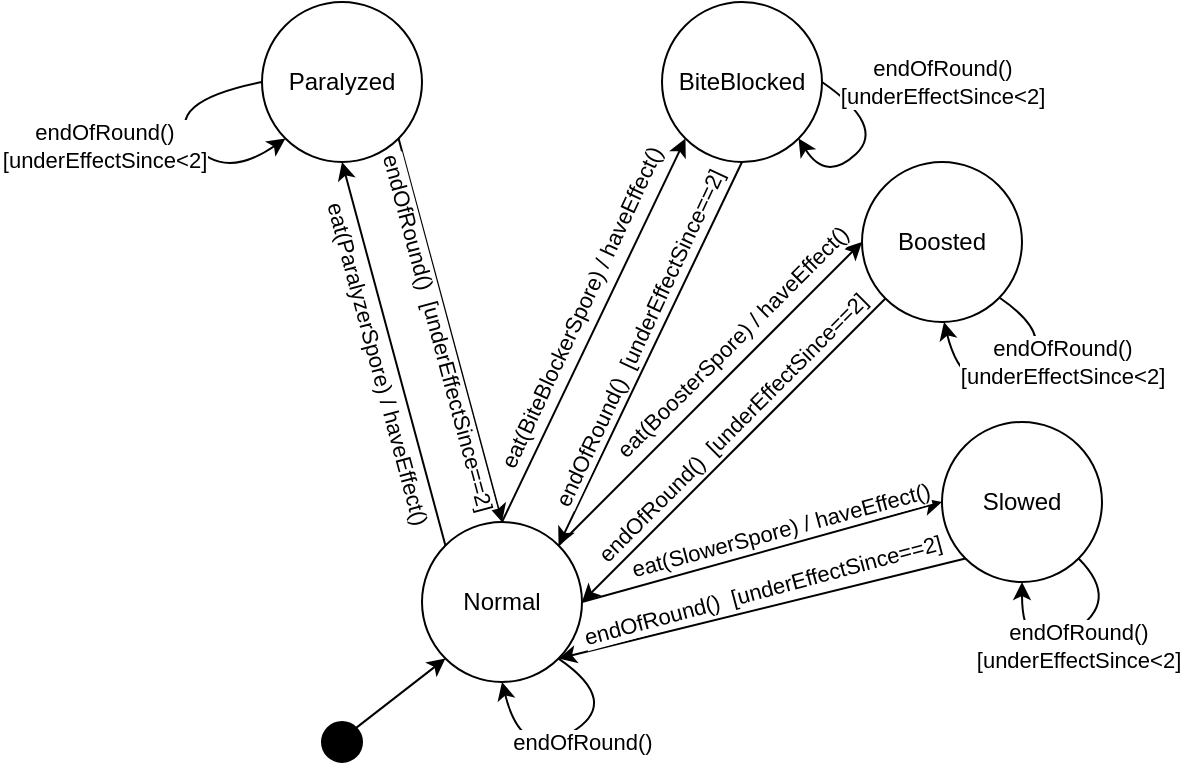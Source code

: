 <mxfile version="26.0.9">
  <diagram name="1 oldal" id="R8RAoUmpp-Ur5z2eJUW1">
    <mxGraphModel dx="954" dy="657" grid="1" gridSize="10" guides="1" tooltips="1" connect="1" arrows="1" fold="1" page="1" pageScale="1" pageWidth="827" pageHeight="1169" math="0" shadow="0">
      <root>
        <mxCell id="0" />
        <mxCell id="1" parent="0" />
        <mxCell id="mt5BFAmA84t47Qk-IRcy-1" value="" style="ellipse;whiteSpace=wrap;html=1;aspect=fixed;fillColor=#000000;" parent="1" vertex="1">
          <mxGeometry x="370" y="360" width="20" height="20" as="geometry" />
        </mxCell>
        <mxCell id="mt5BFAmA84t47Qk-IRcy-2" value="Normal" style="ellipse;whiteSpace=wrap;html=1;aspect=fixed;" parent="1" vertex="1">
          <mxGeometry x="420" y="260" width="80" height="80" as="geometry" />
        </mxCell>
        <mxCell id="mt5BFAmA84t47Qk-IRcy-3" value="Paralyzed" style="ellipse;whiteSpace=wrap;html=1;aspect=fixed;" parent="1" vertex="1">
          <mxGeometry x="340" width="80" height="80" as="geometry" />
        </mxCell>
        <mxCell id="mt5BFAmA84t47Qk-IRcy-4" value="BiteBlocked" style="ellipse;whiteSpace=wrap;html=1;aspect=fixed;" parent="1" vertex="1">
          <mxGeometry x="540" width="80" height="80" as="geometry" />
        </mxCell>
        <mxCell id="mt5BFAmA84t47Qk-IRcy-5" value="" style="endArrow=classic;html=1;rounded=0;exitX=1;exitY=0;exitDx=0;exitDy=0;entryX=0;entryY=1;entryDx=0;entryDy=0;" parent="1" source="mt5BFAmA84t47Qk-IRcy-1" target="mt5BFAmA84t47Qk-IRcy-2" edge="1">
          <mxGeometry width="50" height="50" relative="1" as="geometry">
            <mxPoint x="390" y="370" as="sourcePoint" />
            <mxPoint x="440" y="320" as="targetPoint" />
          </mxGeometry>
        </mxCell>
        <mxCell id="mt5BFAmA84t47Qk-IRcy-7" value="" style="endArrow=classic;html=1;rounded=0;exitX=0;exitY=0;exitDx=0;exitDy=0;entryX=0.5;entryY=1;entryDx=0;entryDy=0;" parent="1" source="mt5BFAmA84t47Qk-IRcy-2" target="mt5BFAmA84t47Qk-IRcy-3" edge="1">
          <mxGeometry width="50" height="50" relative="1" as="geometry">
            <mxPoint x="390" y="370" as="sourcePoint" />
            <mxPoint x="440" y="320" as="targetPoint" />
          </mxGeometry>
        </mxCell>
        <mxCell id="mt5BFAmA84t47Qk-IRcy-9" value="eat(ParalyzerSpore) / haveEffect()" style="edgeLabel;html=1;align=center;verticalAlign=middle;resizable=0;points=[];rotation=75;" parent="mt5BFAmA84t47Qk-IRcy-7" vertex="1" connectable="0">
          <mxGeometry x="-0.061" y="-2" relative="1" as="geometry">
            <mxPoint x="-11" y="-1" as="offset" />
          </mxGeometry>
        </mxCell>
        <mxCell id="mt5BFAmA84t47Qk-IRcy-10" value="" style="endArrow=classic;html=1;rounded=0;exitX=1;exitY=1;exitDx=0;exitDy=0;entryX=0.5;entryY=0;entryDx=0;entryDy=0;" parent="1" source="mt5BFAmA84t47Qk-IRcy-3" target="mt5BFAmA84t47Qk-IRcy-2" edge="1">
          <mxGeometry width="50" height="50" relative="1" as="geometry">
            <mxPoint x="390" y="370" as="sourcePoint" />
            <mxPoint x="440" y="320" as="targetPoint" />
          </mxGeometry>
        </mxCell>
        <mxCell id="mt5BFAmA84t47Qk-IRcy-11" value="endOfRound()&amp;nbsp; [underEffectSince==2]" style="edgeLabel;html=1;align=center;verticalAlign=middle;resizable=0;points=[];rotation=75;" parent="mt5BFAmA84t47Qk-IRcy-10" vertex="1" connectable="0">
          <mxGeometry x="-0.263" y="4" relative="1" as="geometry">
            <mxPoint x="-3" y="27" as="offset" />
          </mxGeometry>
        </mxCell>
        <mxCell id="mt5BFAmA84t47Qk-IRcy-12" value="" style="curved=1;endArrow=classic;html=1;rounded=0;entryX=0.5;entryY=1;entryDx=0;entryDy=0;exitX=1;exitY=1;exitDx=0;exitDy=0;" parent="1" source="mt5BFAmA84t47Qk-IRcy-2" target="mt5BFAmA84t47Qk-IRcy-2" edge="1">
          <mxGeometry width="50" height="50" relative="1" as="geometry">
            <mxPoint x="500" y="380" as="sourcePoint" />
            <mxPoint x="440" y="320" as="targetPoint" />
            <Array as="points">
              <mxPoint x="520" y="350" />
              <mxPoint x="470" y="380" />
            </Array>
          </mxGeometry>
        </mxCell>
        <mxCell id="mt5BFAmA84t47Qk-IRcy-13" value="endOfRound()" style="edgeLabel;html=1;align=center;verticalAlign=middle;resizable=0;points=[];" parent="mt5BFAmA84t47Qk-IRcy-12" vertex="1" connectable="0">
          <mxGeometry x="0.097" relative="1" as="geometry">
            <mxPoint x="12" y="1" as="offset" />
          </mxGeometry>
        </mxCell>
        <mxCell id="mt5BFAmA84t47Qk-IRcy-14" value="" style="endArrow=classic;html=1;rounded=0;exitX=0.5;exitY=0;exitDx=0;exitDy=0;entryX=0;entryY=1;entryDx=0;entryDy=0;" parent="1" source="mt5BFAmA84t47Qk-IRcy-2" target="mt5BFAmA84t47Qk-IRcy-4" edge="1">
          <mxGeometry width="50" height="50" relative="1" as="geometry">
            <mxPoint x="442" y="282" as="sourcePoint" />
            <mxPoint x="390" y="90" as="targetPoint" />
          </mxGeometry>
        </mxCell>
        <mxCell id="mt5BFAmA84t47Qk-IRcy-15" value="eat(BiteBlockerSpore) /&amp;nbsp;haveEffect()" style="edgeLabel;html=1;align=center;verticalAlign=middle;resizable=0;points=[];rotation=-65;" parent="mt5BFAmA84t47Qk-IRcy-14" vertex="1" connectable="0">
          <mxGeometry x="-0.061" y="-2" relative="1" as="geometry">
            <mxPoint x="-6" y="-18" as="offset" />
          </mxGeometry>
        </mxCell>
        <mxCell id="mt5BFAmA84t47Qk-IRcy-16" value="" style="endArrow=classic;html=1;rounded=0;exitX=0.5;exitY=1;exitDx=0;exitDy=0;entryX=1;entryY=0;entryDx=0;entryDy=0;" parent="1" source="mt5BFAmA84t47Qk-IRcy-4" target="mt5BFAmA84t47Qk-IRcy-2" edge="1">
          <mxGeometry width="50" height="50" relative="1" as="geometry">
            <mxPoint x="418" y="78" as="sourcePoint" />
            <mxPoint x="470" y="270" as="targetPoint" />
          </mxGeometry>
        </mxCell>
        <mxCell id="mt5BFAmA84t47Qk-IRcy-17" value="endOfRound()&amp;nbsp; [underEffectSince==2]" style="edgeLabel;html=1;align=center;verticalAlign=middle;resizable=0;points=[];rotation=-65;" parent="mt5BFAmA84t47Qk-IRcy-16" vertex="1" connectable="0">
          <mxGeometry x="-0.263" y="4" relative="1" as="geometry">
            <mxPoint x="-21" y="16" as="offset" />
          </mxGeometry>
        </mxCell>
        <mxCell id="mt5BFAmA84t47Qk-IRcy-18" value="Boosted" style="ellipse;whiteSpace=wrap;html=1;aspect=fixed;" parent="1" vertex="1">
          <mxGeometry x="640" y="80" width="80" height="80" as="geometry" />
        </mxCell>
        <mxCell id="mt5BFAmA84t47Qk-IRcy-19" value="" style="endArrow=classic;html=1;rounded=0;exitX=1;exitY=0;exitDx=0;exitDy=0;entryX=0;entryY=0.5;entryDx=0;entryDy=0;" parent="1" source="mt5BFAmA84t47Qk-IRcy-2" target="mt5BFAmA84t47Qk-IRcy-18" edge="1">
          <mxGeometry width="50" height="50" relative="1" as="geometry">
            <mxPoint x="442" y="282" as="sourcePoint" />
            <mxPoint x="390" y="90" as="targetPoint" />
          </mxGeometry>
        </mxCell>
        <mxCell id="mt5BFAmA84t47Qk-IRcy-20" value="eat(BoosterSpore) / haveEffect()" style="edgeLabel;html=1;align=center;verticalAlign=middle;resizable=0;points=[];rotation=-45;" parent="mt5BFAmA84t47Qk-IRcy-19" vertex="1" connectable="0">
          <mxGeometry x="-0.061" y="-2" relative="1" as="geometry">
            <mxPoint x="14" y="-32" as="offset" />
          </mxGeometry>
        </mxCell>
        <mxCell id="mt5BFAmA84t47Qk-IRcy-21" value="" style="endArrow=classic;html=1;rounded=0;exitX=0;exitY=1;exitDx=0;exitDy=0;" parent="1" source="mt5BFAmA84t47Qk-IRcy-18" edge="1">
          <mxGeometry width="50" height="50" relative="1" as="geometry">
            <mxPoint x="550" y="90" as="sourcePoint" />
            <mxPoint x="500" y="300" as="targetPoint" />
          </mxGeometry>
        </mxCell>
        <mxCell id="mt5BFAmA84t47Qk-IRcy-22" value="endOfRound()&amp;nbsp; [underEffectSince==2]" style="edgeLabel;html=1;align=center;verticalAlign=middle;resizable=0;points=[];rotation=-45;" parent="mt5BFAmA84t47Qk-IRcy-21" vertex="1" connectable="0">
          <mxGeometry x="-0.263" y="4" relative="1" as="geometry">
            <mxPoint x="-24" y="6" as="offset" />
          </mxGeometry>
        </mxCell>
        <mxCell id="mt5BFAmA84t47Qk-IRcy-23" value="Slowed" style="ellipse;whiteSpace=wrap;html=1;aspect=fixed;" parent="1" vertex="1">
          <mxGeometry x="680" y="210" width="80" height="80" as="geometry" />
        </mxCell>
        <mxCell id="mt5BFAmA84t47Qk-IRcy-24" value="" style="endArrow=classic;html=1;rounded=0;exitX=1;exitY=0.5;exitDx=0;exitDy=0;entryX=0;entryY=0.5;entryDx=0;entryDy=0;" parent="1" source="mt5BFAmA84t47Qk-IRcy-2" target="mt5BFAmA84t47Qk-IRcy-23" edge="1">
          <mxGeometry width="50" height="50" relative="1" as="geometry">
            <mxPoint x="498" y="282" as="sourcePoint" />
            <mxPoint x="650" y="130" as="targetPoint" />
          </mxGeometry>
        </mxCell>
        <mxCell id="mt5BFAmA84t47Qk-IRcy-25" value="eat(SlowerSpore) / haveEffect()" style="edgeLabel;html=1;align=center;verticalAlign=middle;resizable=0;points=[];rotation=-15;" parent="mt5BFAmA84t47Qk-IRcy-24" vertex="1" connectable="0">
          <mxGeometry x="-0.061" y="-2" relative="1" as="geometry">
            <mxPoint x="14" y="-15" as="offset" />
          </mxGeometry>
        </mxCell>
        <mxCell id="mt5BFAmA84t47Qk-IRcy-26" value="" style="endArrow=classic;html=1;rounded=0;exitX=0;exitY=1;exitDx=0;exitDy=0;entryX=1;entryY=1;entryDx=0;entryDy=0;" parent="1" source="mt5BFAmA84t47Qk-IRcy-23" target="mt5BFAmA84t47Qk-IRcy-2" edge="1">
          <mxGeometry width="50" height="50" relative="1" as="geometry">
            <mxPoint x="662" y="158" as="sourcePoint" />
            <mxPoint x="510" y="310" as="targetPoint" />
          </mxGeometry>
        </mxCell>
        <mxCell id="mt5BFAmA84t47Qk-IRcy-27" value="endOfRound()&amp;nbsp; [underEffectSince==2]" style="edgeLabel;html=1;align=center;verticalAlign=middle;resizable=0;points=[];rotation=-15;" parent="mt5BFAmA84t47Qk-IRcy-26" vertex="1" connectable="0">
          <mxGeometry x="-0.263" y="4" relative="1" as="geometry">
            <mxPoint x="-28" y="-7" as="offset" />
          </mxGeometry>
        </mxCell>
        <mxCell id="mt5BFAmA84t47Qk-IRcy-28" value="" style="curved=1;endArrow=classic;html=1;rounded=0;entryX=0.5;entryY=1;entryDx=0;entryDy=0;exitX=1;exitY=1;exitDx=0;exitDy=0;" parent="1" source="mt5BFAmA84t47Qk-IRcy-23" target="mt5BFAmA84t47Qk-IRcy-23" edge="1">
          <mxGeometry width="50" height="50" relative="1" as="geometry">
            <mxPoint x="748" y="270" as="sourcePoint" />
            <mxPoint x="720" y="282" as="targetPoint" />
            <Array as="points">
              <mxPoint x="770" y="300" />
              <mxPoint x="720" y="330" />
            </Array>
          </mxGeometry>
        </mxCell>
        <mxCell id="mt5BFAmA84t47Qk-IRcy-29" value="endOfRound()&lt;br&gt;[underEffectSince&amp;lt;2]" style="edgeLabel;html=1;align=center;verticalAlign=middle;resizable=0;points=[];" parent="mt5BFAmA84t47Qk-IRcy-28" vertex="1" connectable="0">
          <mxGeometry x="0.097" relative="1" as="geometry">
            <mxPoint x="12" y="1" as="offset" />
          </mxGeometry>
        </mxCell>
        <mxCell id="mt5BFAmA84t47Qk-IRcy-30" value="" style="curved=1;endArrow=classic;html=1;rounded=0;entryX=0.5;entryY=1;entryDx=0;entryDy=0;exitX=1;exitY=1;exitDx=0;exitDy=0;" parent="1" edge="1">
          <mxGeometry width="50" height="50" relative="1" as="geometry">
            <mxPoint x="709" y="148" as="sourcePoint" />
            <mxPoint x="681" y="160" as="targetPoint" />
            <Array as="points">
              <mxPoint x="741" y="170" />
              <mxPoint x="691" y="200" />
            </Array>
          </mxGeometry>
        </mxCell>
        <mxCell id="mt5BFAmA84t47Qk-IRcy-31" value="endOfRound()&lt;br&gt;[underEffectSince&amp;lt;2]" style="edgeLabel;html=1;align=center;verticalAlign=middle;resizable=0;points=[];" parent="mt5BFAmA84t47Qk-IRcy-30" vertex="1" connectable="0">
          <mxGeometry x="0.097" relative="1" as="geometry">
            <mxPoint x="31" y="-9" as="offset" />
          </mxGeometry>
        </mxCell>
        <mxCell id="mt5BFAmA84t47Qk-IRcy-32" value="" style="curved=1;endArrow=classic;html=1;rounded=0;entryX=1;entryY=1;entryDx=0;entryDy=0;exitX=1;exitY=1;exitDx=0;exitDy=0;" parent="1" target="mt5BFAmA84t47Qk-IRcy-4" edge="1">
          <mxGeometry width="50" height="50" relative="1" as="geometry">
            <mxPoint x="620" y="40" as="sourcePoint" />
            <mxPoint x="641.52" y="67.52" as="targetPoint" />
            <Array as="points">
              <mxPoint x="652" y="62" />
              <mxPoint x="622" y="90" />
            </Array>
          </mxGeometry>
        </mxCell>
        <mxCell id="mt5BFAmA84t47Qk-IRcy-33" value="endOfRound()&lt;br&gt;[underEffectSince&amp;lt;2]" style="edgeLabel;html=1;align=center;verticalAlign=middle;resizable=0;points=[];" parent="mt5BFAmA84t47Qk-IRcy-32" vertex="1" connectable="0">
          <mxGeometry x="0.097" relative="1" as="geometry">
            <mxPoint x="42" y="-35" as="offset" />
          </mxGeometry>
        </mxCell>
        <mxCell id="mt5BFAmA84t47Qk-IRcy-36" value="" style="curved=1;endArrow=classic;html=1;rounded=0;entryX=0;entryY=1;entryDx=0;entryDy=0;exitX=0;exitY=0.5;exitDx=0;exitDy=0;" parent="1" source="mt5BFAmA84t47Qk-IRcy-3" target="mt5BFAmA84t47Qk-IRcy-3" edge="1">
          <mxGeometry width="50" height="50" relative="1" as="geometry">
            <mxPoint x="358" y="30" as="sourcePoint" />
            <mxPoint x="340" y="58" as="targetPoint" />
            <Array as="points">
              <mxPoint x="290" y="50" />
              <mxPoint x="320" y="90" />
            </Array>
          </mxGeometry>
        </mxCell>
        <mxCell id="mt5BFAmA84t47Qk-IRcy-37" value="endOfRound()&lt;br&gt;[underEffectSince&amp;lt;2]" style="edgeLabel;html=1;align=center;verticalAlign=middle;resizable=0;points=[];" parent="mt5BFAmA84t47Qk-IRcy-36" vertex="1" connectable="0">
          <mxGeometry x="0.097" relative="1" as="geometry">
            <mxPoint x="-45" y="1" as="offset" />
          </mxGeometry>
        </mxCell>
      </root>
    </mxGraphModel>
  </diagram>
</mxfile>
